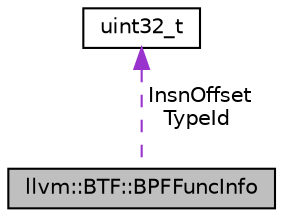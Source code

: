 digraph "llvm::BTF::BPFFuncInfo"
{
 // LATEX_PDF_SIZE
  bgcolor="transparent";
  edge [fontname="Helvetica",fontsize="10",labelfontname="Helvetica",labelfontsize="10"];
  node [fontname="Helvetica",fontsize="10",shape="box"];
  Node1 [label="llvm::BTF::BPFFuncInfo",height=0.2,width=0.4,color="black", fillcolor="grey75", style="filled", fontcolor="black",tooltip="Specifying one function info."];
  Node2 -> Node1 [dir="back",color="darkorchid3",fontsize="10",style="dashed",label=" InsnOffset\nTypeId" ,fontname="Helvetica"];
  Node2 [label="uint32_t",height=0.2,width=0.4,color="black",URL="$classuint32__t.html",tooltip=" "];
}
